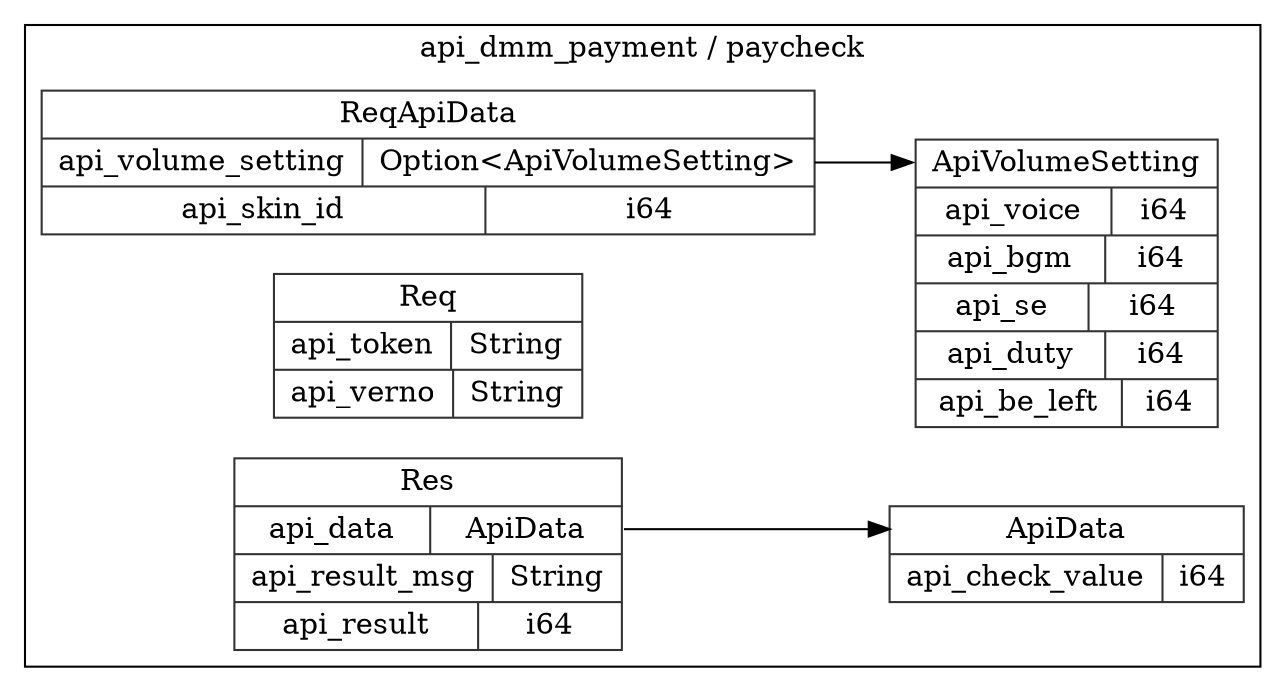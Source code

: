 digraph {
  rankdir=LR;
  subgraph cluster_0 {
    label="api_dmm_payment / paycheck";
    node [style="filled", color=white, style="solid", color=gray20];
    api_dmm_payment__paycheck__ReqApiData [label="<ReqApiData> ReqApiData  | { api_volume_setting | <api_volume_setting> Option\<ApiVolumeSetting\> } | { api_skin_id | <api_skin_id> i64 }", shape=record];
    api_dmm_payment__paycheck__ApiVolumeSetting;
    api_dmm_payment__paycheck__ReqApiData:api_volume_setting:e -> api_dmm_payment__paycheck__ApiVolumeSetting:ApiVolumeSetting:w;
    api_dmm_payment__paycheck__ApiVolumeSetting [label="<ApiVolumeSetting> ApiVolumeSetting  | { api_voice | <api_voice> i64 } | { api_bgm | <api_bgm> i64 } | { api_se | <api_se> i64 } | { api_duty | <api_duty> i64 } | { api_be_left | <api_be_left> i64 }", shape=record];
    api_dmm_payment__paycheck__Req [label="<Req> Req  | { api_token | <api_token> String } | { api_verno | <api_verno> String }", shape=record];
    api_dmm_payment__paycheck__Res [label="<Res> Res  | { api_data | <api_data> ApiData } | { api_result_msg | <api_result_msg> String } | { api_result | <api_result> i64 }", shape=record];
    api_dmm_payment__paycheck__ApiData;
    api_dmm_payment__paycheck__Res:api_data:e -> api_dmm_payment__paycheck__ApiData:ApiData:w;
    api_dmm_payment__paycheck__ApiData [label="<ApiData> ApiData  | { api_check_value | <api_check_value> i64 }", shape=record];
  }
}
